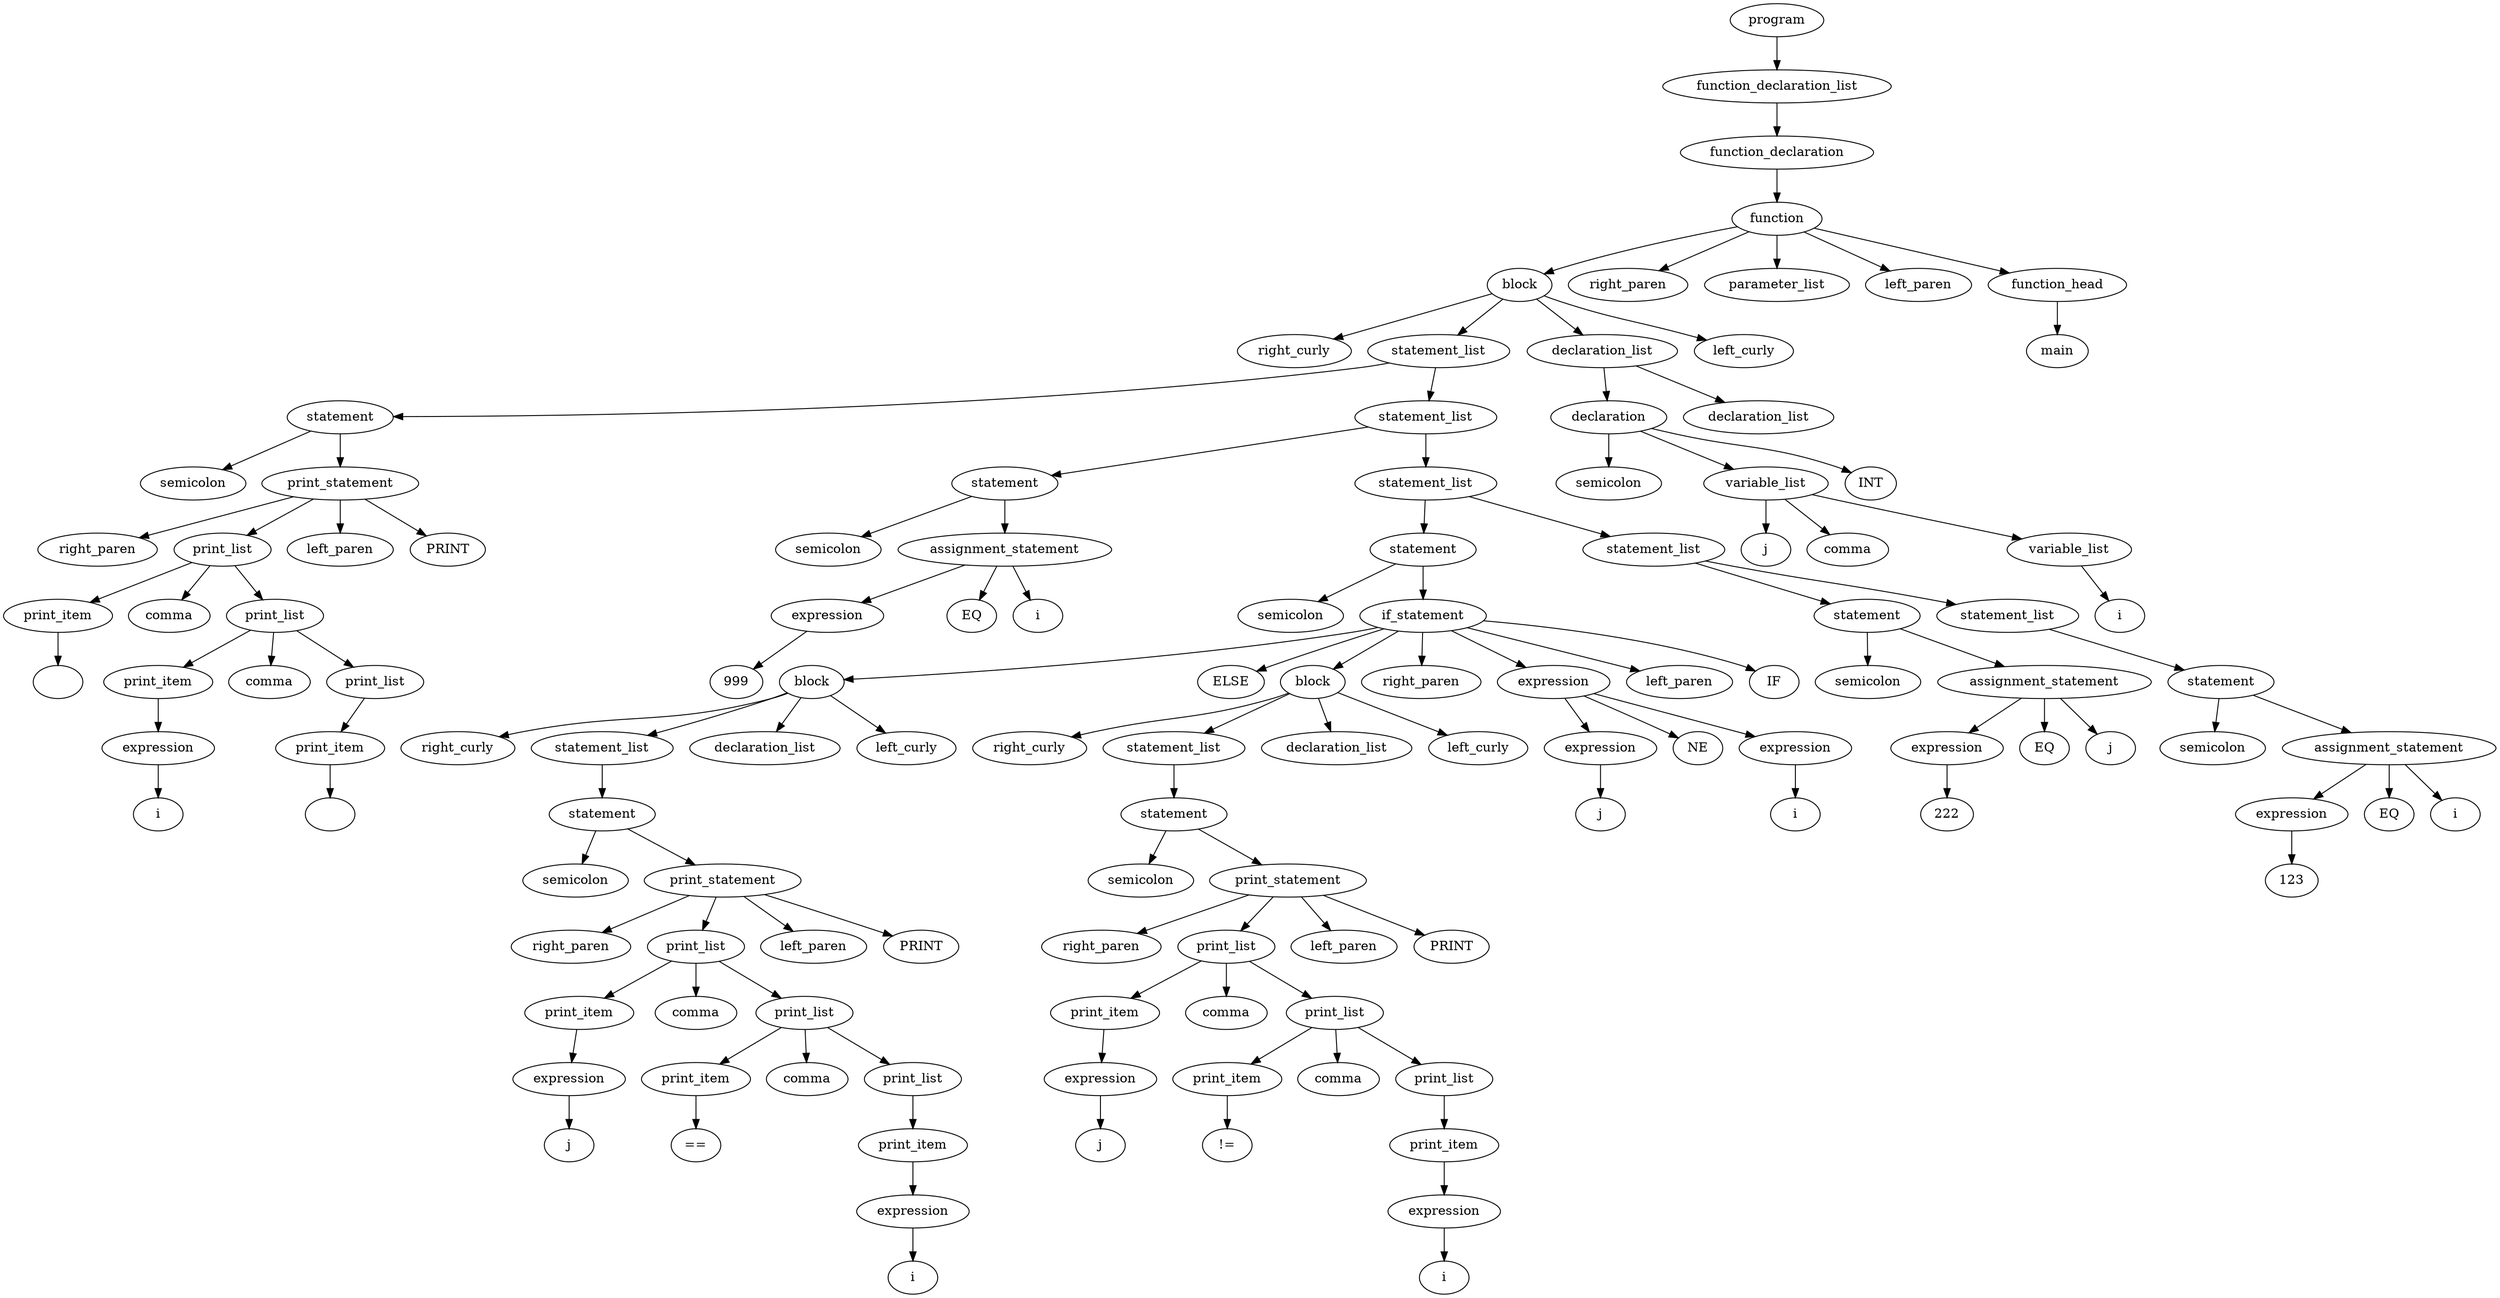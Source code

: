 digraph G{
graph[ordering=out];
n0[label=function_head];
n1[label=main];
n0->n1;
n2[label=variable_list];
n3[label=i];
n2->n3;
n4[label=variable_list];
n5[label=j];
n4->n5;
n6[label=comma];
n4->n6;
n4->n2;
n8[label=declaration];
n9[label=semicolon];
n8->n9;
n8->n4;
n11[label=INT];
n8->n11;
n12[label=declaration_list];
n12->n8;
n14[label=declaration_list];
n12->n14;
n15[label=expression];
n16[label=123];
n15->n16;
n17[label=assignment_statement];
n17->n15;
n19[label=EQ];
n17->n19;
n20[label=i];
n17->n20;
n21[label=statement];
n22[label=semicolon];
n21->n22;
n21->n17;
n24[label=statement_list];
n24->n21;
n26[label=expression];
n27[label=222];
n26->n27;
n28[label=assignment_statement];
n28->n26;
n30[label=EQ];
n28->n30;
n31[label=j];
n28->n31;
n32[label=statement];
n33[label=semicolon];
n32->n33;
n32->n28;
n35[label=statement_list];
n35->n32;
n35->n24;
n38[label=expression];
n39[label=i];
n38->n39;
n40[label=expression];
n41[label=j];
n40->n41;
n42[label=expression];
n42->n40;
n44[label=NE];
n42->n44;
n42->n38;
n46[label=expression];
n47[label=i];
n46->n47;
n48[label=print_item];
n48->n46;
n50[label=print_list];
n50->n48;
n52[label=print_item];
n53[label="!="];
n52->n53;
n54[label=print_list];
n54->n52;
n56[label=comma];
n54->n56;
n54->n50;
n58[label=expression];
n59[label=j];
n58->n59;
n60[label=print_item];
n60->n58;
n62[label=print_list];
n62->n60;
n64[label=comma];
n62->n64;
n62->n54;
n66[label=print_statement];
n67[label=right_paren];
n66->n67;
n66->n62;
n69[label=left_paren];
n66->n69;
n70[label=PRINT];
n66->n70;
n71[label=statement];
n72[label=semicolon];
n71->n72;
n71->n66;
n74[label=statement_list];
n74->n71;
n76[label=block];
n77[label=right_curly];
n76->n77;
n76->n74;
n79[label=declaration_list];
n76->n79;
n80[label=left_curly];
n76->n80;
n81[label=expression];
n82[label=i];
n81->n82;
n83[label=print_item];
n83->n81;
n85[label=print_list];
n85->n83;
n87[label=print_item];
n88[label="=="];
n87->n88;
n89[label=print_list];
n89->n87;
n91[label=comma];
n89->n91;
n89->n85;
n93[label=expression];
n94[label=j];
n93->n94;
n95[label=print_item];
n95->n93;
n97[label=print_list];
n97->n95;
n99[label=comma];
n97->n99;
n97->n89;
n101[label=print_statement];
n102[label=right_paren];
n101->n102;
n101->n97;
n104[label=left_paren];
n101->n104;
n105[label=PRINT];
n101->n105;
n106[label=statement];
n107[label=semicolon];
n106->n107;
n106->n101;
n109[label=statement_list];
n109->n106;
n111[label=block];
n112[label=right_curly];
n111->n112;
n111->n109;
n114[label=declaration_list];
n111->n114;
n115[label=left_curly];
n111->n115;
n116[label=if_statement];
n116->n111;
n118[label=ELSE];
n116->n118;
n116->n76;
n120[label=right_paren];
n116->n120;
n116->n42;
n122[label=left_paren];
n116->n122;
n123[label=IF];
n116->n123;
n124[label=statement];
n125[label=semicolon];
n124->n125;
n124->n116;
n127[label=statement_list];
n127->n124;
n127->n35;
n130[label=expression];
n131[label=999];
n130->n131;
n132[label=assignment_statement];
n132->n130;
n134[label=EQ];
n132->n134;
n135[label=i];
n132->n135;
n136[label=statement];
n137[label=semicolon];
n136->n137;
n136->n132;
n139[label=statement_list];
n139->n136;
n139->n127;
n142[label=print_item];
n143[label="\n"];
n142->n143;
n144[label=print_list];
n144->n142;
n146[label=expression];
n147[label=i];
n146->n147;
n148[label=print_item];
n148->n146;
n150[label=print_list];
n150->n148;
n152[label=comma];
n150->n152;
n150->n144;
n154[label=print_item];
n155[label="\n"];
n154->n155;
n156[label=print_list];
n156->n154;
n158[label=comma];
n156->n158;
n156->n150;
n160[label=print_statement];
n161[label=right_paren];
n160->n161;
n160->n156;
n163[label=left_paren];
n160->n163;
n164[label=PRINT];
n160->n164;
n165[label=statement];
n166[label=semicolon];
n165->n166;
n165->n160;
n168[label=statement_list];
n168->n165;
n168->n139;
n171[label=block];
n172[label=right_curly];
n171->n172;
n171->n168;
n171->n12;
n175[label=left_curly];
n171->n175;
n176[label=function];
n176->n171;
n178[label=right_paren];
n176->n178;
n179[label=parameter_list];
n176->n179;
n180[label=left_paren];
n176->n180;
n176->n0;
n182[label=function_declaration];
n182->n176;
n184[label=function_declaration_list];
n184->n182;
n186[label=program];
n186->n184;
}